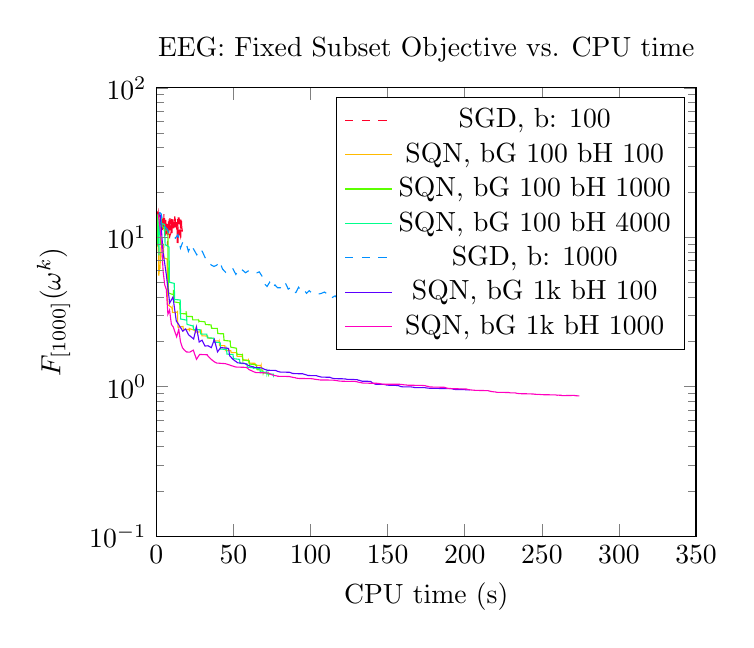 % This file was created by matplotlib v0.1.0.
% Copyright (c) 2010--2014, Nico Schlömer <nico.schloemer@gmail.com>
% All rights reserved.
% 
% The lastest updates can be retrieved from
% 
% https://github.com/nschloe/matplotlib2tikz
% 
% where you can also submit bug reports and leavecomments.
% 
\begin{tikzpicture}

\definecolor{color1}{rgb}{1,0.728,0}
\definecolor{color0}{rgb}{1,0,0.16}
\definecolor{color3}{rgb}{0,1,0.548}
\definecolor{color2}{rgb}{0.36,1,0}
\definecolor{color5}{rgb}{0.355,0,1}
\definecolor{color4}{rgb}{0,0.562,1}
\definecolor{color6}{rgb}{1,0,0.75}

\begin{axis}[
title={EEG: Fixed Subset Objective vs. CPU time},
xlabel={CPU time (s)},
ylabel={$F_{[1000]}(\omega^k)$},
xmin=0, xmax=350,
ymin=0.1, ymax=100,
ymode=log,
axis on top,
legend entries={{SGD, b: 100},{SQN, bG 100 bH 100},{SQN, bG 100 bH 1000},{SQN, bG 100 bH 4000},{SGD, b: 1000},{SQN, bG 1k bH 100},{SQN, bG 1k bH 1000}}
]
\addplot [color0, dashed]
coordinates {
(0.74,14.168)
(0.812,14.736)
(0.88,12.961)
(0.949,14.954)
(1.023,13.042)
(1.098,14.427)
(1.171,14.567)
(1.243,13.857)
(1.318,13.86)
(1.388,13.371)
(1.464,13.699)
(1.538,13.827)
(1.614,13.294)
(1.689,14.1)
(1.763,14.098)
(1.836,14.035)
(1.912,14.303)
(1.989,14.68)
(2.071,13.869)
(2.153,12.898)
(2.233,12.516)
(2.315,13.109)
(2.396,13.401)
(2.478,12.707)
(2.572,12.455)
(2.659,12.009)
(2.741,10.479)
(2.834,13.044)
(2.916,12.393)
(2.998,12.585)
(3.08,13.245)
(3.161,12.275)
(3.241,13.304)
(3.326,11.525)
(3.405,11.324)
(3.495,12.258)
(3.574,11.547)
(3.658,11.864)
(3.736,11.049)
(3.811,13.37)
(3.895,12.996)
(3.975,12.474)
(4.053,11.194)
(4.132,12.186)
(4.212,12.903)
(4.297,13.005)
(4.376,11.97)
(4.454,11.732)
(4.534,11.4)
(4.614,12.681)
(4.694,11.907)
(4.768,13.043)
(4.842,13.908)
(4.921,14.438)
(4.996,13.556)
(5.07,13.18)
(5.155,11.918)
(5.23,11.82)
(5.303,13.751)
(5.383,11.682)
(5.463,12.041)
(5.548,13.097)
(5.627,12.054)
(5.712,11.709)
(5.797,10.199)
(5.876,12.032)
(5.961,12.004)
(6.04,13.119)
(6.125,11.946)
(6.204,12.058)
(6.294,11.603)
(6.377,10.453)
(6.461,10.441)
(6.541,12.989)
(6.627,11.328)
(6.711,10.904)
(6.801,10.584)
(6.886,9.999)
(6.975,11.057)
(7.07,9.957)
(7.16,8.697)
(7.245,9.34)
(7.326,12.292)
(7.406,11.765)
(7.49,12.283)
(7.58,10.714)
(7.665,10.153)
(7.745,10.413)
(7.823,12.786)
(7.903,12.382)
(7.987,12.934)
(8.07,11.59)
(8.149,10.782)
(8.227,11.984)
(8.303,12.914)
(8.383,12.885)
(8.469,11.559)
(8.55,9.83)
(8.63,11.062)
(8.706,11.66)
(8.781,13.438)
(8.861,12.106)
(8.936,11.113)
(9.016,11.42)
(9.097,12.149)
(9.173,11.604)
(9.249,11.609)
(9.325,13.111)
(9.4,12.479)
(9.481,10.833)
(9.561,10.924)
(9.641,12.03)
(9.716,11.137)
(9.787,13.042)
(9.858,13.015)
(9.953,11.772)
(10.03,13.223)
(10.11,12.147)
(10.185,10.648)
(10.261,11.84)
(10.338,13.246)
(10.421,12.283)
(10.524,11.85)
(10.606,12.12)
(10.688,10.997)
(10.765,11.497)
(10.842,13.621)
(10.92,13.092)
(11.002,12.107)
(11.081,11.479)
(11.159,13.165)
(11.242,12.479)
(11.32,11.507)
(11.399,13.114)
(11.478,12.323)
(11.558,12.004)
(11.637,12.366)
(11.721,12.338)
(11.799,11.657)
(11.877,13.814)
(11.955,12.213)
(12.032,13.479)
(12.12,12.38)
(12.216,11.169)
(12.297,13.808)
(12.377,13.179)
(12.46,11.755)
(12.54,11.742)
(12.627,12.956)
(12.714,12.969)
(12.8,12.314)
(12.89,12.341)
(12.971,12.304)
(13.058,12.656)
(13.15,11.756)
(13.237,11.27)
(13.322,11.575)
(13.408,10.632)
(13.494,9.055)
(13.569,11.507)
(13.647,11.627)
(13.724,13.253)
(13.801,12.47)
(13.884,12.285)
(13.967,10.292)
(14.042,9.108)
(14.12,11.574)
(14.197,13.619)
(14.279,11.962)
(14.362,10.536)
(14.44,10.305)
(14.516,11.858)
(14.593,11.995)
(14.666,13.567)
(14.743,13.262)
(14.826,11.393)
(14.922,11.297)
(15.003,10.511)
(15.088,13.293)
(15.172,11.497)
(15.257,10.448)
(15.337,10.357)
(15.416,12.939)
(15.495,12.246)
(15.576,12.138)
(15.667,10.742)
(15.753,10.318)
(15.833,9.948)
(15.919,13.142)
(15.999,12.105)
(16.078,12.334)
(16.157,11.936)
(16.242,12.769)
(16.322,11.883)
(16.403,13.154)
(16.483,11.985)
(16.568,11.22)
(16.654,11.475)
(16.739,11.2)
(16.825,10.879)

};
\addplot [color1]
coordinates {
(0.715,14.168)
(0.804,8.663)
(0.888,8.909)
(0.975,10.27)
(1.065,9.129)
(1.156,9.234)
(1.246,7.936)
(1.343,8.501)
(1.439,7.442)
(1.534,5.536)
(2.327,6.536)
(2.409,6.142)
(2.49,7.9)
(2.576,7.432)
(2.658,6.728)
(2.743,7.058)
(2.832,7.525)
(2.919,8.155)
(3.01,8.515)
(3.099,9.088)
(4.551,8.99)
(4.588,7.922)
(4.624,7.8)
(4.661,7.729)
(4.774,7.625)
(4.812,7.625)
(4.848,7.592)
(4.885,7.478)
(4.922,7.378)
(4.959,7.271)
(7.019,7.161)
(7.057,7.064)
(7.093,4.73)
(7.13,3.967)
(7.167,4.084)
(7.203,3.673)
(7.239,3.591)
(7.283,3.6)
(7.322,3.804)
(7.361,3.541)
(10.111,3.373)
(10.147,3.293)
(10.184,3.365)
(10.22,3.375)
(10.256,3.345)
(10.293,3.38)
(10.33,3.231)
(10.367,3.212)
(10.404,3.176)
(10.44,3.142)
(13.717,3.157)
(13.754,3.232)
(13.791,2.788)
(13.828,2.701)
(13.863,2.725)
(13.9,2.618)
(13.937,2.667)
(13.974,2.653)
(14.01,2.609)
(14.048,2.499)
(17.273,2.533)
(17.312,2.465)
(17.35,2.483)
(17.386,2.455)
(17.424,2.438)
(17.462,2.429)
(17.498,2.416)
(17.535,2.411)
(17.571,2.446)
(17.608,2.422)
(21.216,2.415)
(21.251,2.454)
(21.285,2.408)
(21.32,2.421)
(21.378,2.411)
(21.413,2.372)
(21.447,2.371)
(21.482,2.387)
(21.516,2.385)
(21.551,2.448)
(25.136,2.379)
(25.171,2.345)
(25.205,2.342)
(25.239,2.339)
(25.274,2.344)
(25.308,2.338)
(25.346,2.354)
(25.38,2.339)
(25.415,2.324)
(25.45,2.32)
(29.215,2.331)
(29.259,2.34)
(29.3,2.325)
(29.339,2.288)
(29.378,2.284)
(29.414,2.257)
(29.448,2.244)
(29.482,2.221)
(29.517,2.206)
(29.551,2.193)
(33.291,2.184)
(33.328,2.173)
(33.364,2.169)
(33.401,2.149)
(33.437,2.127)
(33.473,2.123)
(33.51,2.127)
(33.546,2.135)
(33.583,2.132)
(33.619,2.115)
(37.017,2.104)
(37.053,2.096)
(37.09,2.088)
(37.126,2.073)
(37.163,2.067)
(37.2,2.058)
(37.238,2.054)
(37.275,2.042)
(37.311,2.032)
(37.348,2.028)
(40.649,2.026)
(40.685,2.016)
(40.722,1.999)
(40.758,1.99)
(40.794,1.997)
(40.831,1.982)
(40.867,1.932)
(40.903,1.9)
(40.94,1.89)
(40.976,1.888)
(44.431,1.882)
(44.474,1.862)
(44.518,1.831)
(44.563,1.824)
(44.604,1.804)
(44.645,1.784)
(44.684,1.768)
(44.721,1.755)
(44.758,1.757)
(44.796,1.759)
(48.225,1.742)
(48.262,1.734)
(48.301,1.728)
(48.338,1.722)
(48.376,1.709)
(48.414,1.707)
(48.451,1.702)
(48.488,1.697)
(48.525,1.693)
(48.562,1.694)
(52.073,1.693)
(52.109,1.688)
(52.146,1.675)
(52.183,1.664)
(52.22,1.664)
(52.257,1.652)
(52.294,1.637)
(52.331,1.631)
(52.368,1.613)
(52.405,1.596)
(55.717,1.599)
(55.754,1.604)
(55.79,1.581)
(55.827,1.566)
(55.863,1.558)
(55.899,1.557)
(55.936,1.545)
(55.973,1.528)
(56.009,1.517)
(56.045,1.517)
(59.641,1.505)
(59.682,1.508)
(59.72,1.497)
(59.762,1.484)
(59.806,1.476)
(59.847,1.471)
(59.887,1.461)
(59.926,1.453)
(59.964,1.443)
(60.0,1.44)
(63.915,1.435)
(63.952,1.433)
(63.99,1.433)
(64.028,1.425)
(64.065,1.42)
(64.104,1.405)
(64.141,1.402)
(64.179,1.398)
(64.22,1.396)
(64.258,1.392)
(67.808,1.387)
(67.845,1.383)
(67.882,1.367)
(67.92,1.361)
(67.957,1.368)
(67.994,1.353)
(68.031,1.339)
(68.068,1.345)
(68.105,1.337)
(68.143,1.335)

};
\addplot [color2]
coordinates {
(0.73,14.168)
(0.81,8.803)
(0.891,12.257)
(0.968,9.573)
(1.056,12.674)
(1.133,12.289)
(1.216,11.472)
(1.299,11.756)
(1.384,10.539)
(1.472,11.561)
(2.384,11.456)
(2.471,10.193)
(2.555,9.908)
(2.641,8.876)
(2.721,9.844)
(2.803,11.511)
(2.883,11.008)
(2.959,11.657)
(3.037,14.018)
(3.113,12.144)
(4.746,11.555)
(4.787,11.708)
(4.824,11.627)
(4.86,11.552)
(4.897,11.466)
(4.933,11.388)
(4.97,11.341)
(5.006,11.264)
(5.042,11.195)
(5.078,11.158)
(7.426,11.194)
(7.466,11.11)
(7.512,9.342)
(7.57,6.046)
(7.613,5.042)
(7.662,5.077)
(7.716,6.28)
(7.777,4.833)
(7.829,4.413)
(7.877,4.241)
(11.048,4.131)
(11.083,4.448)
(11.117,4.267)
(11.152,4.231)
(11.187,4.158)
(11.221,4.031)
(11.256,3.94)
(11.29,3.873)
(11.325,3.82)
(11.359,3.698)
(15.142,3.644)
(15.179,3.541)
(15.217,3.434)
(15.253,3.394)
(15.291,3.319)
(15.329,3.301)
(15.366,3.314)
(15.402,3.243)
(15.44,3.168)
(15.485,3.089)
(19.271,3.075)
(19.309,3.208)
(19.346,3.027)
(19.383,3.078)
(19.421,3.042)
(19.459,3.064)
(19.495,3.133)
(19.531,2.98)
(19.566,3.033)
(19.602,2.95)
(23.276,2.952)
(23.311,2.968)
(23.346,2.89)
(23.381,2.881)
(23.416,2.878)
(23.451,2.901)
(23.486,2.848)
(23.521,2.822)
(23.555,2.813)
(23.59,2.805)
(27.339,2.803)
(27.375,2.782)
(27.411,2.771)
(27.447,2.763)
(27.483,2.772)
(27.52,2.765)
(27.555,2.748)
(27.591,2.745)
(27.627,2.754)
(27.675,2.745)
(31.503,2.719)
(31.538,2.709)
(31.574,2.699)
(31.609,2.688)
(31.644,2.665)
(31.679,2.658)
(31.715,2.644)
(31.751,2.632)
(31.786,2.617)
(31.822,2.608)
(35.486,2.594)
(35.522,2.583)
(35.556,2.557)
(35.592,2.531)
(35.627,2.512)
(35.663,2.506)
(35.698,2.507)
(35.733,2.495)
(35.768,2.464)
(35.805,2.462)
(39.515,2.456)
(39.55,2.437)
(39.585,2.402)
(39.621,2.376)
(39.656,2.36)
(39.692,2.353)
(39.728,2.334)
(39.764,2.322)
(39.799,2.287)
(39.836,2.267)
(43.548,2.261)
(43.583,2.248)
(43.619,2.214)
(43.654,2.184)
(43.69,2.167)
(43.725,2.127)
(43.761,2.113)
(43.797,2.106)
(43.833,2.075)
(43.869,2.042)
(47.884,2.022)
(47.921,1.999)
(47.956,1.953)
(47.992,1.937)
(48.029,1.899)
(48.064,1.892)
(48.1,1.885)
(48.136,1.854)
(48.171,1.843)
(48.208,1.842)
(51.851,1.811)
(51.891,1.807)
(51.93,1.804)
(51.97,1.781)
(52.01,1.755)
(52.049,1.715)
(52.089,1.68)
(52.128,1.673)
(52.168,1.649)
(52.207,1.652)
(55.837,1.637)
(55.874,1.614)
(55.912,1.583)
(55.948,1.567)
(55.985,1.542)
(56.036,1.527)
(56.086,1.531)
(56.13,1.519)
(56.177,1.502)
(56.247,1.509)
(60.152,1.492)
(60.193,1.479)
(60.249,1.463)
(60.308,1.449)
(60.354,1.441)
(60.397,1.426)
(60.434,1.431)
(60.472,1.421)
(60.551,1.413)
(60.587,1.419)
(64.949,1.4)
(64.985,1.389)
(65.021,1.371)
(65.058,1.362)
(65.094,1.352)
(65.13,1.345)
(65.166,1.33)
(65.203,1.321)
(65.239,1.31)
(65.275,1.301)
(68.972,1.293)
(69.007,1.283)
(69.042,1.277)
(69.076,1.276)
(69.111,1.267)
(69.145,1.259)
(69.18,1.24)
(69.214,1.234)
(69.249,1.238)
(69.284,1.241)
(72.656,1.224)
(72.696,1.224)
(72.738,1.216)
(72.777,1.21)
(72.818,1.215)
(72.859,1.206)
(72.9,1.209)
(72.941,1.21)
(72.982,1.21)
(73.023,1.202)

};
\addplot [color3]
coordinates {
(1.122,14.168)
(1.197,9.021)
(1.28,10.512)
(1.362,9.003)
(1.438,8.603)
(1.519,11.417)
(1.6,9.357)
(1.686,7.574)
(1.762,7.72)
(1.834,11.438)
(2.82,13.94)
(2.897,13.037)
(2.97,13.075)
(3.048,13.394)
(3.124,13.277)
(3.208,12.003)
(3.287,11.775)
(3.371,11.455)
(3.449,11.934)
(3.528,12.352)
(5.367,12.192)
(5.405,10.74)
(5.442,10.152)
(5.479,9.938)
(5.516,9.804)
(5.553,9.592)
(5.59,9.387)
(5.627,9.145)
(5.664,9.187)
(5.702,8.95)
(8.228,8.619)
(8.256,8.415)
(8.28,7.513)
(8.316,6.632)
(8.338,5.888)
(8.361,5.694)
(8.394,5.539)
(8.43,5.314)
(8.467,5.141)
(8.504,5.0)
(11.576,4.917)
(11.599,4.69)
(11.632,4.509)
(11.67,4.445)
(11.707,4.352)
(11.736,4.207)
(11.761,4.114)
(11.785,3.972)
(11.812,3.83)
(11.838,3.835)
(15.405,3.81)
(15.442,3.763)
(15.484,3.671)
(15.521,3.516)
(15.568,3.418)
(15.605,3.314)
(15.648,3.073)
(15.684,2.991)
(15.722,2.898)
(15.76,2.839)
(19.587,2.791)
(19.624,2.952)
(19.662,2.821)
(19.699,2.766)
(19.736,2.743)
(19.774,2.741)
(19.811,2.658)
(19.849,2.635)
(19.886,2.633)
(19.923,2.613)
(23.813,2.551)
(23.865,2.509)
(23.903,2.491)
(23.942,2.499)
(23.981,2.473)
(24.03,2.456)
(24.075,2.459)
(24.112,2.441)
(24.158,2.42)
(24.203,2.411)
(28.369,2.405)
(28.417,2.401)
(28.459,2.377)
(28.503,2.357)
(28.541,2.339)
(28.607,2.316)
(28.671,2.296)
(28.732,2.283)
(28.788,2.268)
(28.833,2.251)
(32.708,2.25)
(32.752,2.228)
(32.794,2.21)
(32.844,2.193)
(32.881,2.178)
(32.924,2.169)
(32.962,2.155)
(32.999,2.149)
(33.037,2.138)
(33.074,2.126)
(36.987,2.115)
(37.025,2.114)
(37.063,2.1)
(37.099,2.076)
(37.136,2.068)
(37.179,2.059)
(37.221,2.045)
(37.268,2.037)
(37.314,2.023)
(37.352,1.987)
(41.304,1.981)
(41.339,1.972)
(41.378,1.96)
(41.417,1.941)
(41.455,1.895)
(41.49,1.855)
(41.524,1.841)
(41.559,1.814)
(41.593,1.8)
(41.629,1.788)
(45.436,1.777)
(45.475,1.783)
(45.513,1.758)
(45.551,1.746)
(45.589,1.733)
(45.626,1.712)
(45.664,1.709)
(45.7,1.702)
(45.737,1.673)
(45.774,1.654)
(49.707,1.644)
(49.749,1.625)
(49.793,1.607)
(49.834,1.59)
(49.875,1.584)
(49.913,1.578)
(49.95,1.566)
(49.987,1.556)
(50.024,1.555)
(50.061,1.541)
(53.92,1.525)
(53.957,1.518)
(53.993,1.506)
(54.03,1.489)
(54.067,1.48)
(54.114,1.467)
(54.16,1.462)
(54.203,1.455)
(54.242,1.441)
(54.283,1.433)
(58.684,1.427)
(58.724,1.426)
(58.765,1.422)
(58.802,1.403)
(58.839,1.384)
(58.877,1.377)
(58.913,1.365)
(58.957,1.356)
(58.998,1.357)
(59.04,1.352)
(62.796,1.34)
(62.838,1.342)
(62.875,1.332)
(62.912,1.333)
(62.95,1.34)
(62.988,1.341)
(63.029,1.32)
(63.066,1.335)
(63.103,1.34)
(63.14,1.337)
(67.075,1.321)
(67.113,1.309)
(67.15,1.296)
(67.188,1.291)
(67.226,1.289)
(67.263,1.274)
(67.3,1.27)
(67.338,1.261)
(67.376,1.264)
(67.413,1.256)
(71.422,1.252)
(71.458,1.249)
(71.494,1.242)
(71.53,1.241)
(71.567,1.247)
(71.603,1.231)
(71.638,1.224)
(71.675,1.231)
(71.71,1.22)
(71.746,1.219)
(75.66,1.215)
(75.705,1.212)
(75.742,1.205)
(75.782,1.199)
(75.828,1.195)
(75.866,1.19)
(75.912,1.191)
(75.949,1.185)
(75.994,1.188)
(76.032,1.179)

};
\addplot [color4, dashed]
coordinates {
(1.502,14.168)
(2.263,14.606)
(3.064,14.398)
(4.024,12.841)
(4.855,12.232)
(5.794,11.691)
(6.883,11.388)
(7.958,10.788)
(9.406,10.812)
(10.865,10.276)
(12.305,9.876)
(13.987,10.42)
(15.609,8.473)
(17.202,9.341)
(18.931,9.409)
(20.756,8.051)
(22.529,8.896)
(24.248,8.297)
(26.184,7.641)
(27.91,8.357)
(29.709,8.071)
(31.701,7.27)
(33.58,6.744)
(35.459,6.54)
(37.288,6.383)
(39.117,6.502)
(40.989,6.913)
(42.872,6.138)
(44.972,5.828)
(47.238,6.044)
(49.373,6.227)
(51.542,5.648)
(53.68,6.18)
(55.798,6.039)
(57.852,5.792)
(59.745,5.971)
(61.709,5.888)
(63.389,5.831)
(65.077,5.787)
(66.741,5.871)
(68.344,5.53)
(70.145,4.887)
(71.753,4.687)
(73.454,5.002)
(75.138,4.608)
(76.882,4.802)
(78.621,4.596)
(80.349,4.599)
(82.019,4.529)
(83.751,4.926)
(85.523,4.501)
(87.232,4.618)
(88.899,4.278)
(90.48,4.275)
(92.244,4.634)
(93.977,4.37)
(95.706,4.46)
(97.377,4.219)
(99.12,4.391)
(100.816,4.244)
(102.519,4.151)
(104.236,4.171)
(105.986,4.188)
(107.339,4.23)
(109.026,4.302)
(110.745,4.177)
(112.477,4.223)
(114.219,3.964)
(115.895,4.058)
(117.572,3.883)
(119.282,4.317)
(121.058,3.91)
(122.759,3.951)
(124.434,3.91)
(126.105,3.907)
(127.889,3.907)
(129.614,3.891)
(131.334,4.038)
(133.015,4.127)
(134.745,3.876)
(136.473,3.809)
(138.195,3.647)
(139.905,3.904)
(141.614,3.657)
(143.327,3.695)
(145.053,4.037)
(146.781,3.797)
(148.504,4.03)
(150.248,4.089)
(152.011,3.613)
(153.723,3.576)
(155.447,3.436)
(157.215,3.816)
(158.888,3.688)
(160.556,3.587)
(162.259,3.512)
(164.031,3.748)
(165.745,3.5)
(167.419,3.605)
(169.092,3.545)
(170.843,3.921)
(172.56,3.505)
(174.277,3.782)
(175.954,3.504)
(177.652,3.649)
(179.38,3.688)
(181.182,3.501)
(182.889,3.232)
(184.677,3.319)
(186.484,3.13)
(188.176,3.167)
(189.889,3.492)
(191.613,3.255)
(193.448,3.326)
(195.211,3.137)
(196.905,3.118)
(198.613,3.06)
(200.378,3.354)
(202.063,3.348)
(203.743,3.461)
(205.426,3.088)
(207.203,3.465)
(208.931,3.273)
(210.617,4.081)
(212.29,3.137)
(214.039,3.357)
(215.748,3.399)
(217.448,3.404)
(219.148,3.466)
(220.854,3.65)
(222.642,3.304)
(224.358,2.944)
(226.177,3.122)
(228.004,2.96)
(229.802,2.903)
(231.479,2.906)
(233.282,3.214)
(235.008,2.866)
(236.75,3.098)
(238.427,3.049)
(240.102,3.424)
(241.83,3.212)
(243.616,3.286)
(245.409,3.149)
(247.073,2.834)
(248.831,3.265)
(250.604,2.777)
(252.41,2.763)
(254.117,2.835)
(255.881,2.715)
(257.706,2.679)
(259.423,2.721)
(261.233,2.861)
(263.02,2.705)
(264.843,2.71)
(266.366,2.703)
(268.184,2.723)
(270.04,2.751)
(271.656,2.734)
(272.799,2.721)
(274.165,2.759)
(275.98,2.686)
(277.606,2.711)
(279.411,2.704)
(281.068,2.652)
(282.391,2.669)
(283.716,2.739)
(285.125,2.649)
(286.175,2.727)
(287.184,2.627)
(288.358,2.803)
(290.099,2.72)
(291.564,2.61)
(292.789,2.789)
(293.867,2.626)
(294.92,2.669)
(296.176,2.57)
(297.71,2.638)
(298.954,2.807)
(300.271,2.676)
(301.752,2.641)
(303.167,2.602)
(304.842,2.68)
(306.352,2.584)
(308.112,2.671)
(309.657,2.68)
(311.074,2.529)
(312.728,2.56)
(314.584,2.574)
(316.259,2.548)
(317.955,2.667)
(319.716,2.596)
(321.563,2.539)
(323.264,2.548)
(324.953,2.6)
(326.772,2.831)
(328.784,2.59)
(330.657,2.525)
(332.496,2.505)
(334.327,2.503)

};
\addplot [color5]
coordinates {
(2.526,14.168)
(4.328,7.93)
(6.41,5.659)
(8.622,3.633)
(10.733,3.983)
(12.91,2.753)
(15.24,2.531)
(17.079,2.357)
(18.944,2.436)
(20.868,2.228)
(24.153,2.088)
(25.963,2.513)
(27.754,1.993)
(29.608,2.05)
(31.482,1.872)
(33.505,1.881)
(35.625,1.827)
(37.592,2.071)
(39.629,1.711)
(41.721,1.83)
(46.832,1.806)
(47.501,1.613)
(48.163,1.586)
(48.824,1.559)
(49.509,1.533)
(50.144,1.513)
(50.855,1.492)
(51.592,1.476)
(52.223,1.458)
(52.691,1.446)
(56.919,1.435)
(57.651,1.425)
(58.356,1.409)
(59.1,1.399)
(59.806,1.386)
(60.53,1.378)
(61.266,1.371)
(61.986,1.365)
(62.721,1.357)
(63.461,1.349)
(68.291,1.337)
(68.677,1.33)
(69.062,1.323)
(69.448,1.318)
(69.837,1.313)
(70.274,1.307)
(70.728,1.303)
(71.115,1.298)
(71.501,1.294)
(71.886,1.29)
(77.207,1.285)
(77.597,1.282)
(77.989,1.278)
(78.377,1.272)
(78.768,1.266)
(79.151,1.263)
(79.536,1.26)
(79.92,1.256)
(80.331,1.254)
(80.717,1.252)
(86.082,1.251)
(86.488,1.249)
(86.873,1.244)
(87.257,1.241)
(87.639,1.235)
(88.023,1.231)
(88.406,1.227)
(88.787,1.227)
(89.168,1.227)
(89.551,1.224)
(94.854,1.221)
(95.269,1.218)
(95.648,1.215)
(96.025,1.209)
(96.41,1.208)
(96.899,1.204)
(97.361,1.199)
(97.744,1.196)
(98.126,1.192)
(98.51,1.189)
(103.74,1.186)
(104.126,1.183)
(104.512,1.179)
(104.895,1.176)
(105.298,1.173)
(105.68,1.17)
(106.067,1.168)
(106.455,1.164)
(106.839,1.162)
(107.222,1.16)
(112.452,1.157)
(112.838,1.155)
(113.229,1.148)
(113.614,1.145)
(113.994,1.142)
(114.38,1.139)
(114.767,1.138)
(115.151,1.136)
(115.563,1.134)
(115.95,1.133)
(121.23,1.13)
(121.61,1.13)
(122.0,1.128)
(122.409,1.127)
(122.793,1.126)
(123.177,1.124)
(123.566,1.122)
(123.955,1.12)
(124.346,1.12)
(124.726,1.12)
(129.996,1.116)
(130.406,1.113)
(130.785,1.107)
(131.163,1.106)
(131.543,1.105)
(131.917,1.101)
(132.291,1.097)
(132.672,1.095)
(133.049,1.093)
(133.427,1.089)
(138.672,1.087)
(139.047,1.083)
(139.423,1.076)
(139.802,1.066)
(140.192,1.061)
(140.598,1.055)
(140.98,1.053)
(141.366,1.048)
(141.754,1.043)
(142.14,1.039)
(147.47,1.037)
(147.853,1.035)
(148.237,1.033)
(148.627,1.032)
(149.011,1.029)
(149.393,1.026)
(149.771,1.025)
(150.153,1.025)
(150.556,1.024)
(150.939,1.022)
(156.187,1.02)
(156.574,1.019)
(156.967,1.017)
(157.355,1.014)
(157.744,1.011)
(158.133,1.007)
(158.538,1.003)
(158.921,1.001)
(159.308,1.0)
(159.699,0.999)
(164.958,0.998)
(165.355,0.997)
(165.785,0.995)
(166.168,0.994)
(166.554,0.993)
(166.941,0.991)
(167.324,0.989)
(167.712,0.988)
(168.1,0.987)
(168.488,0.986)
(173.778,0.986)
(174.164,0.986)
(174.575,0.984)
(174.974,0.983)
(175.374,0.981)
(175.761,0.98)
(176.147,0.98)
(176.556,0.979)
(176.953,0.977)
(177.346,0.976)
(182.604,0.976)
(182.984,0.975)
(183.367,0.974)
(183.749,0.974)
(184.128,0.973)
(184.549,0.973)
(184.93,0.972)
(185.332,0.972)
(185.713,0.972)
(186.093,0.972)
(191.342,0.971)
(191.731,0.97)
(192.115,0.967)
(192.498,0.964)
(192.881,0.962)
(193.267,0.961)
(193.646,0.96)
(194.033,0.958)
(194.417,0.957)
(194.804,0.959)
(200.05,0.957)
(200.456,0.955)
(200.84,0.954)
(201.225,0.954)
(201.611,0.953)
(201.998,0.953)
(202.388,0.953)
(202.775,0.952)
(203.158,0.952)
(203.555,0.952)

};
\addplot [color6]
coordinates {
(1.276,14.168)
(2.234,11.82)
(3.292,9.238)
(4.387,5.899)
(5.401,4.808)
(6.449,4.476)
(7.46,3.059)
(8.533,3.261)
(9.729,2.615)
(10.924,2.513)
(13.127,2.159)
(14.511,2.42)
(15.618,2.004)
(16.848,1.828)
(18.005,1.765)
(19.554,1.709)
(21.636,1.704)
(23.919,1.759)
(26.01,1.527)
(28.061,1.645)
(32.935,1.637)
(33.593,1.596)
(34.255,1.573)
(34.911,1.549)
(35.579,1.526)
(36.232,1.505)
(36.904,1.487)
(37.609,1.469)
(38.316,1.454)
(39.028,1.441)
(44.58,1.428)
(45.366,1.42)
(46.172,1.413)
(47.045,1.404)
(47.913,1.394)
(48.649,1.383)
(49.373,1.377)
(50.094,1.37)
(50.82,1.362)
(51.546,1.355)
(57.944,1.348)
(58.669,1.34)
(59.399,1.323)
(60.126,1.302)
(60.854,1.291)
(61.582,1.282)
(62.32,1.271)
(63.047,1.261)
(63.772,1.253)
(64.494,1.244)
(72.147,1.238)
(72.876,1.231)
(73.594,1.218)
(74.399,1.21)
(75.114,1.201)
(75.84,1.195)
(76.57,1.189)
(77.299,1.186)
(78.033,1.182)
(78.759,1.175)
(86.178,1.171)
(86.91,1.166)
(87.638,1.161)
(88.366,1.157)
(89.093,1.153)
(89.828,1.151)
(90.557,1.144)
(91.28,1.14)
(91.999,1.138)
(92.724,1.136)
(100.172,1.133)
(100.901,1.131)
(101.627,1.129)
(102.304,1.124)
(102.972,1.122)
(103.645,1.12)
(104.318,1.117)
(104.973,1.115)
(105.638,1.112)
(106.304,1.11)
(114.454,1.108)
(115.119,1.106)
(115.818,1.103)
(116.547,1.101)
(117.214,1.099)
(117.875,1.095)
(118.528,1.092)
(119.203,1.091)
(119.874,1.09)
(120.529,1.088)
(128.258,1.086)
(128.988,1.085)
(129.719,1.083)
(130.445,1.076)
(131.18,1.073)
(131.908,1.068)
(132.629,1.065)
(133.359,1.062)
(134.099,1.058)
(134.837,1.057)
(142.308,1.055)
(143.038,1.055)
(143.761,1.053)
(144.484,1.051)
(145.21,1.047)
(145.937,1.044)
(146.673,1.041)
(147.404,1.04)
(148.142,1.04)
(148.867,1.04)
(157.287,1.04)
(157.97,1.038)
(158.637,1.037)
(159.339,1.035)
(160.001,1.033)
(160.662,1.03)
(161.314,1.029)
(161.97,1.028)
(162.631,1.026)
(163.307,1.023)
(171.653,1.022)
(172.333,1.02)
(173.08,1.019)
(173.782,1.017)
(174.47,1.016)
(175.136,1.009)
(175.809,1.007)
(176.481,1.005)
(177.137,0.998)
(177.794,0.996)
(186.036,0.992)
(186.696,0.992)
(187.378,0.988)
(188.037,0.981)
(188.737,0.977)
(189.524,0.976)
(190.196,0.973)
(190.863,0.973)
(191.531,0.971)
(192.195,0.971)
(200.56,0.966)
(201.218,0.965)
(201.869,0.96)
(202.529,0.957)
(203.199,0.954)
(203.871,0.952)
(204.533,0.951)
(205.286,0.949)
(206.019,0.948)
(206.76,0.946)
(214.308,0.942)
(215.048,0.942)
(215.789,0.937)
(216.529,0.933)
(217.264,0.929)
(218.005,0.928)
(218.737,0.925)
(219.471,0.924)
(220.208,0.921)
(220.946,0.918)
(228.435,0.915)
(229.174,0.912)
(229.911,0.909)
(230.644,0.909)
(231.386,0.91)
(232.128,0.909)
(232.934,0.909)
(233.685,0.904)
(234.486,0.902)
(235.226,0.899)
(242.8,0.896)
(243.548,0.894)
(244.466,0.894)
(245.375,0.891)
(246.298,0.89)
(247.136,0.888)
(247.897,0.889)
(248.663,0.888)
(249.428,0.886)
(250.337,0.885)
(258.473,0.882)
(258.941,0.882)
(259.518,0.879)
(259.976,0.877)
(260.555,0.879)
(260.967,0.879)
(261.528,0.877)
(262.027,0.878)
(262.591,0.877)
(263.035,0.872)
(270.225,0.875)
(270.632,0.876)
(271.049,0.874)
(271.599,0.873)
(271.999,0.871)
(272.445,0.871)
(272.846,0.87)
(273.403,0.869)
(273.981,0.869)
(274.39,0.869)

};
\path [draw=black, fill opacity=0] (axis cs:13,100)--(axis cs:13,100);

\path [draw=black, fill opacity=0] (axis cs:350,13)--(axis cs:350,13);

\path [draw=black, fill opacity=0] (axis cs:13,0.1)--(axis cs:13,0.1);

\path [draw=black, fill opacity=0] (axis cs:-7.105e-15,13)--(axis cs:-7.105e-15,13);

\end{axis}

\end{tikzpicture}